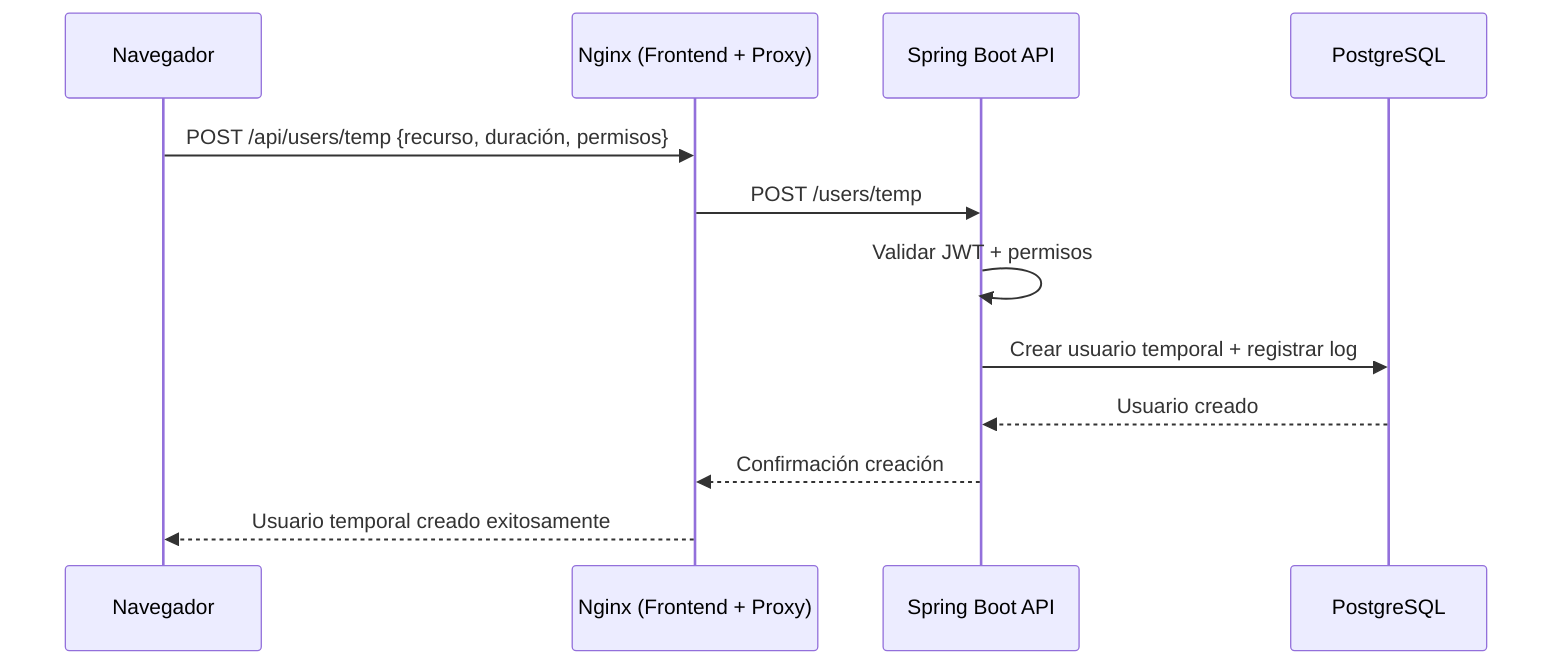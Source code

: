 sequenceDiagram
    participant User as Navegador
    participant Nginx as Nginx (Frontend + Proxy)
    participant Backend as Spring Boot API
    participant DB as PostgreSQL

    User->>Nginx: POST /api/users/temp {recurso, duración, permisos}
    Nginx->>Backend: POST /users/temp
    Backend->>Backend: Validar JWT + permisos
    Backend->>DB: Crear usuario temporal + registrar log
    DB-->>Backend: Usuario creado
    Backend-->>Nginx: Confirmación creación
    Nginx-->>User: Usuario temporal creado exitosamente